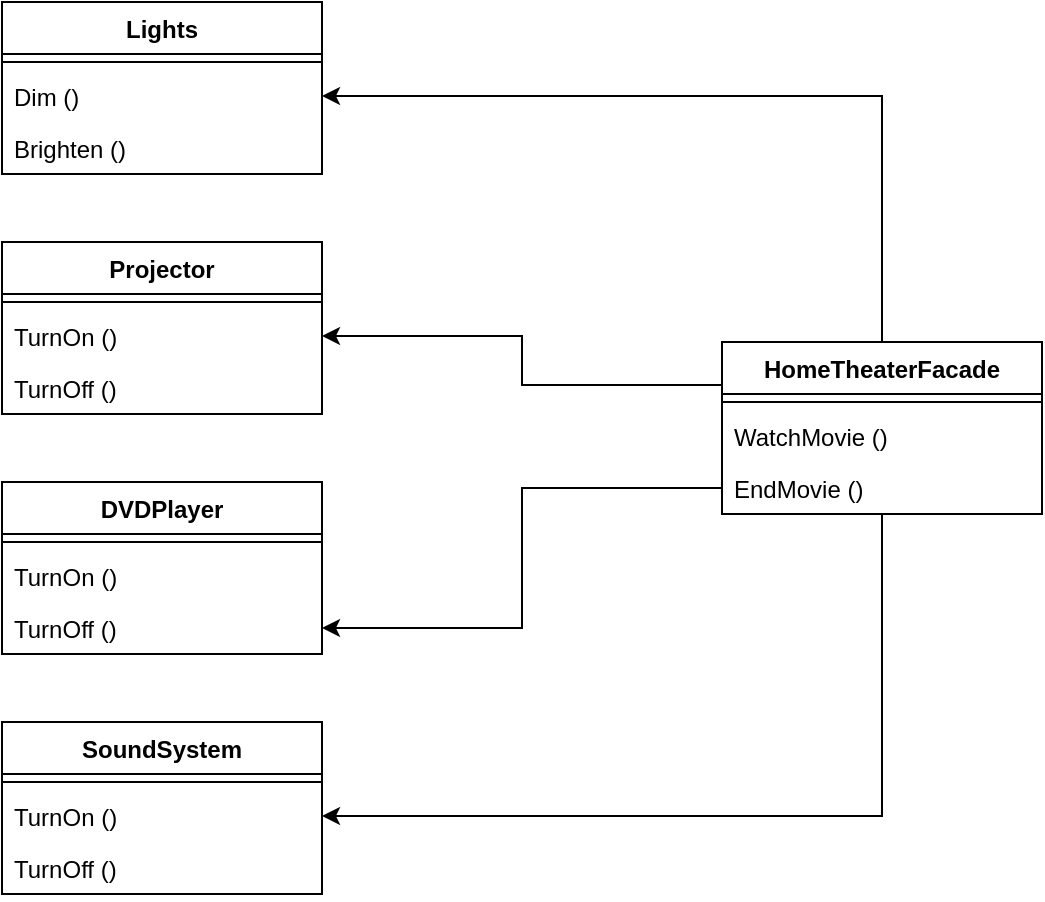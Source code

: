 <mxfile version="22.1.0" type="device">
  <diagram id="C5RBs43oDa-KdzZeNtuy" name="Page-1">
    <mxGraphModel dx="1434" dy="772" grid="1" gridSize="10" guides="1" tooltips="1" connect="1" arrows="1" fold="1" page="1" pageScale="1" pageWidth="827" pageHeight="1169" math="0" shadow="0">
      <root>
        <mxCell id="WIyWlLk6GJQsqaUBKTNV-0" />
        <mxCell id="WIyWlLk6GJQsqaUBKTNV-1" parent="WIyWlLk6GJQsqaUBKTNV-0" />
        <mxCell id="FhyD2SqOiFYgfUOLAY8f-0" value="HomeTheaterFacade" style="swimlane;fontStyle=1;align=center;verticalAlign=top;childLayout=stackLayout;horizontal=1;startSize=26;horizontalStack=0;resizeParent=1;resizeParentMax=0;resizeLast=0;collapsible=1;marginBottom=0;whiteSpace=wrap;html=1;" vertex="1" parent="WIyWlLk6GJQsqaUBKTNV-1">
          <mxGeometry x="530" y="470" width="160" height="86" as="geometry" />
        </mxCell>
        <mxCell id="FhyD2SqOiFYgfUOLAY8f-2" value="" style="line;strokeWidth=1;fillColor=none;align=left;verticalAlign=middle;spacingTop=-1;spacingLeft=3;spacingRight=3;rotatable=0;labelPosition=right;points=[];portConstraint=eastwest;strokeColor=inherit;" vertex="1" parent="FhyD2SqOiFYgfUOLAY8f-0">
          <mxGeometry y="26" width="160" height="8" as="geometry" />
        </mxCell>
        <mxCell id="FhyD2SqOiFYgfUOLAY8f-3" value="WatchMovie ()" style="text;strokeColor=none;fillColor=none;align=left;verticalAlign=top;spacingLeft=4;spacingRight=4;overflow=hidden;rotatable=0;points=[[0,0.5],[1,0.5]];portConstraint=eastwest;whiteSpace=wrap;html=1;" vertex="1" parent="FhyD2SqOiFYgfUOLAY8f-0">
          <mxGeometry y="34" width="160" height="26" as="geometry" />
        </mxCell>
        <mxCell id="FhyD2SqOiFYgfUOLAY8f-4" value="EndMovie ()" style="text;strokeColor=none;fillColor=none;align=left;verticalAlign=top;spacingLeft=4;spacingRight=4;overflow=hidden;rotatable=0;points=[[0,0.5],[1,0.5]];portConstraint=eastwest;whiteSpace=wrap;html=1;" vertex="1" parent="FhyD2SqOiFYgfUOLAY8f-0">
          <mxGeometry y="60" width="160" height="26" as="geometry" />
        </mxCell>
        <mxCell id="FhyD2SqOiFYgfUOLAY8f-5" value="DVDPlayer" style="swimlane;fontStyle=1;align=center;verticalAlign=top;childLayout=stackLayout;horizontal=1;startSize=26;horizontalStack=0;resizeParent=1;resizeParentMax=0;resizeLast=0;collapsible=1;marginBottom=0;whiteSpace=wrap;html=1;" vertex="1" parent="WIyWlLk6GJQsqaUBKTNV-1">
          <mxGeometry x="170" y="540" width="160" height="86" as="geometry" />
        </mxCell>
        <mxCell id="FhyD2SqOiFYgfUOLAY8f-6" value="" style="line;strokeWidth=1;fillColor=none;align=left;verticalAlign=middle;spacingTop=-1;spacingLeft=3;spacingRight=3;rotatable=0;labelPosition=right;points=[];portConstraint=eastwest;strokeColor=inherit;" vertex="1" parent="FhyD2SqOiFYgfUOLAY8f-5">
          <mxGeometry y="26" width="160" height="8" as="geometry" />
        </mxCell>
        <mxCell id="FhyD2SqOiFYgfUOLAY8f-7" value="TurnOn ()" style="text;strokeColor=none;fillColor=none;align=left;verticalAlign=top;spacingLeft=4;spacingRight=4;overflow=hidden;rotatable=0;points=[[0,0.5],[1,0.5]];portConstraint=eastwest;whiteSpace=wrap;html=1;" vertex="1" parent="FhyD2SqOiFYgfUOLAY8f-5">
          <mxGeometry y="34" width="160" height="26" as="geometry" />
        </mxCell>
        <mxCell id="FhyD2SqOiFYgfUOLAY8f-8" value="TurnOff ()" style="text;strokeColor=none;fillColor=none;align=left;verticalAlign=top;spacingLeft=4;spacingRight=4;overflow=hidden;rotatable=0;points=[[0,0.5],[1,0.5]];portConstraint=eastwest;whiteSpace=wrap;html=1;" vertex="1" parent="FhyD2SqOiFYgfUOLAY8f-5">
          <mxGeometry y="60" width="160" height="26" as="geometry" />
        </mxCell>
        <mxCell id="FhyD2SqOiFYgfUOLAY8f-9" value="Projector" style="swimlane;fontStyle=1;align=center;verticalAlign=top;childLayout=stackLayout;horizontal=1;startSize=26;horizontalStack=0;resizeParent=1;resizeParentMax=0;resizeLast=0;collapsible=1;marginBottom=0;whiteSpace=wrap;html=1;" vertex="1" parent="WIyWlLk6GJQsqaUBKTNV-1">
          <mxGeometry x="170" y="420" width="160" height="86" as="geometry" />
        </mxCell>
        <mxCell id="FhyD2SqOiFYgfUOLAY8f-10" value="" style="line;strokeWidth=1;fillColor=none;align=left;verticalAlign=middle;spacingTop=-1;spacingLeft=3;spacingRight=3;rotatable=0;labelPosition=right;points=[];portConstraint=eastwest;strokeColor=inherit;" vertex="1" parent="FhyD2SqOiFYgfUOLAY8f-9">
          <mxGeometry y="26" width="160" height="8" as="geometry" />
        </mxCell>
        <mxCell id="FhyD2SqOiFYgfUOLAY8f-11" value="TurnOn ()" style="text;strokeColor=none;fillColor=none;align=left;verticalAlign=top;spacingLeft=4;spacingRight=4;overflow=hidden;rotatable=0;points=[[0,0.5],[1,0.5]];portConstraint=eastwest;whiteSpace=wrap;html=1;" vertex="1" parent="FhyD2SqOiFYgfUOLAY8f-9">
          <mxGeometry y="34" width="160" height="26" as="geometry" />
        </mxCell>
        <mxCell id="FhyD2SqOiFYgfUOLAY8f-12" value="TurnOff ()" style="text;strokeColor=none;fillColor=none;align=left;verticalAlign=top;spacingLeft=4;spacingRight=4;overflow=hidden;rotatable=0;points=[[0,0.5],[1,0.5]];portConstraint=eastwest;whiteSpace=wrap;html=1;" vertex="1" parent="FhyD2SqOiFYgfUOLAY8f-9">
          <mxGeometry y="60" width="160" height="26" as="geometry" />
        </mxCell>
        <mxCell id="FhyD2SqOiFYgfUOLAY8f-14" value="Lights" style="swimlane;fontStyle=1;align=center;verticalAlign=top;childLayout=stackLayout;horizontal=1;startSize=26;horizontalStack=0;resizeParent=1;resizeParentMax=0;resizeLast=0;collapsible=1;marginBottom=0;whiteSpace=wrap;html=1;" vertex="1" parent="WIyWlLk6GJQsqaUBKTNV-1">
          <mxGeometry x="170" y="300" width="160" height="86" as="geometry" />
        </mxCell>
        <mxCell id="FhyD2SqOiFYgfUOLAY8f-15" value="" style="line;strokeWidth=1;fillColor=none;align=left;verticalAlign=middle;spacingTop=-1;spacingLeft=3;spacingRight=3;rotatable=0;labelPosition=right;points=[];portConstraint=eastwest;strokeColor=inherit;" vertex="1" parent="FhyD2SqOiFYgfUOLAY8f-14">
          <mxGeometry y="26" width="160" height="8" as="geometry" />
        </mxCell>
        <mxCell id="FhyD2SqOiFYgfUOLAY8f-16" value="Dim ()" style="text;strokeColor=none;fillColor=none;align=left;verticalAlign=top;spacingLeft=4;spacingRight=4;overflow=hidden;rotatable=0;points=[[0,0.5],[1,0.5]];portConstraint=eastwest;whiteSpace=wrap;html=1;" vertex="1" parent="FhyD2SqOiFYgfUOLAY8f-14">
          <mxGeometry y="34" width="160" height="26" as="geometry" />
        </mxCell>
        <mxCell id="FhyD2SqOiFYgfUOLAY8f-17" value="Brighten ()" style="text;strokeColor=none;fillColor=none;align=left;verticalAlign=top;spacingLeft=4;spacingRight=4;overflow=hidden;rotatable=0;points=[[0,0.5],[1,0.5]];portConstraint=eastwest;whiteSpace=wrap;html=1;" vertex="1" parent="FhyD2SqOiFYgfUOLAY8f-14">
          <mxGeometry y="60" width="160" height="26" as="geometry" />
        </mxCell>
        <mxCell id="FhyD2SqOiFYgfUOLAY8f-18" value="SoundSystem" style="swimlane;fontStyle=1;align=center;verticalAlign=top;childLayout=stackLayout;horizontal=1;startSize=26;horizontalStack=0;resizeParent=1;resizeParentMax=0;resizeLast=0;collapsible=1;marginBottom=0;whiteSpace=wrap;html=1;" vertex="1" parent="WIyWlLk6GJQsqaUBKTNV-1">
          <mxGeometry x="170" y="660" width="160" height="86" as="geometry" />
        </mxCell>
        <mxCell id="FhyD2SqOiFYgfUOLAY8f-19" value="" style="line;strokeWidth=1;fillColor=none;align=left;verticalAlign=middle;spacingTop=-1;spacingLeft=3;spacingRight=3;rotatable=0;labelPosition=right;points=[];portConstraint=eastwest;strokeColor=inherit;" vertex="1" parent="FhyD2SqOiFYgfUOLAY8f-18">
          <mxGeometry y="26" width="160" height="8" as="geometry" />
        </mxCell>
        <mxCell id="FhyD2SqOiFYgfUOLAY8f-20" value="TurnOn ()" style="text;strokeColor=none;fillColor=none;align=left;verticalAlign=top;spacingLeft=4;spacingRight=4;overflow=hidden;rotatable=0;points=[[0,0.5],[1,0.5]];portConstraint=eastwest;whiteSpace=wrap;html=1;" vertex="1" parent="FhyD2SqOiFYgfUOLAY8f-18">
          <mxGeometry y="34" width="160" height="26" as="geometry" />
        </mxCell>
        <mxCell id="FhyD2SqOiFYgfUOLAY8f-21" value="TurnOff ()" style="text;strokeColor=none;fillColor=none;align=left;verticalAlign=top;spacingLeft=4;spacingRight=4;overflow=hidden;rotatable=0;points=[[0,0.5],[1,0.5]];portConstraint=eastwest;whiteSpace=wrap;html=1;" vertex="1" parent="FhyD2SqOiFYgfUOLAY8f-18">
          <mxGeometry y="60" width="160" height="26" as="geometry" />
        </mxCell>
        <mxCell id="FhyD2SqOiFYgfUOLAY8f-22" style="edgeStyle=orthogonalEdgeStyle;rounded=0;orthogonalLoop=1;jettySize=auto;html=1;entryX=0.5;entryY=0;entryDx=0;entryDy=0;startArrow=classic;startFill=1;endArrow=none;endFill=0;" edge="1" parent="WIyWlLk6GJQsqaUBKTNV-1" source="FhyD2SqOiFYgfUOLAY8f-16" target="FhyD2SqOiFYgfUOLAY8f-0">
          <mxGeometry relative="1" as="geometry" />
        </mxCell>
        <mxCell id="FhyD2SqOiFYgfUOLAY8f-23" style="edgeStyle=orthogonalEdgeStyle;rounded=0;orthogonalLoop=1;jettySize=auto;html=1;entryX=0;entryY=0.25;entryDx=0;entryDy=0;startArrow=classic;startFill=1;endArrow=none;endFill=0;" edge="1" parent="WIyWlLk6GJQsqaUBKTNV-1" source="FhyD2SqOiFYgfUOLAY8f-11" target="FhyD2SqOiFYgfUOLAY8f-0">
          <mxGeometry relative="1" as="geometry" />
        </mxCell>
        <mxCell id="FhyD2SqOiFYgfUOLAY8f-24" style="edgeStyle=orthogonalEdgeStyle;rounded=0;orthogonalLoop=1;jettySize=auto;html=1;entryX=0;entryY=0.5;entryDx=0;entryDy=0;startArrow=classic;startFill=1;endArrow=none;endFill=0;" edge="1" parent="WIyWlLk6GJQsqaUBKTNV-1" source="FhyD2SqOiFYgfUOLAY8f-8" target="FhyD2SqOiFYgfUOLAY8f-4">
          <mxGeometry relative="1" as="geometry" />
        </mxCell>
        <mxCell id="FhyD2SqOiFYgfUOLAY8f-25" style="edgeStyle=orthogonalEdgeStyle;rounded=0;orthogonalLoop=1;jettySize=auto;html=1;endArrow=none;endFill=0;startArrow=classic;startFill=1;" edge="1" parent="WIyWlLk6GJQsqaUBKTNV-1" source="FhyD2SqOiFYgfUOLAY8f-20" target="FhyD2SqOiFYgfUOLAY8f-0">
          <mxGeometry relative="1" as="geometry" />
        </mxCell>
      </root>
    </mxGraphModel>
  </diagram>
</mxfile>
